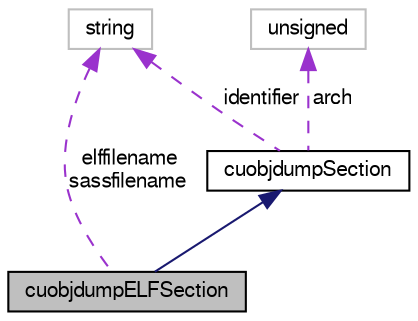 digraph "cuobjdumpELFSection"
{
  bgcolor="transparent";
  edge [fontname="FreeSans",fontsize="10",labelfontname="FreeSans",labelfontsize="10"];
  node [fontname="FreeSans",fontsize="10",shape=record];
  Node2 [label="cuobjdumpELFSection",height=0.2,width=0.4,color="black", fillcolor="grey75", style="filled", fontcolor="black"];
  Node3 -> Node2 [dir="back",color="midnightblue",fontsize="10",style="solid",fontname="FreeSans"];
  Node3 [label="cuobjdumpSection",height=0.2,width=0.4,color="black",URL="$classcuobjdumpSection.html"];
  Node4 -> Node3 [dir="back",color="darkorchid3",fontsize="10",style="dashed",label=" identifier" ,fontname="FreeSans"];
  Node4 [label="string",height=0.2,width=0.4,color="grey75"];
  Node5 -> Node3 [dir="back",color="darkorchid3",fontsize="10",style="dashed",label=" arch" ,fontname="FreeSans"];
  Node5 [label="unsigned",height=0.2,width=0.4,color="grey75"];
  Node4 -> Node2 [dir="back",color="darkorchid3",fontsize="10",style="dashed",label=" elffilename\nsassfilename" ,fontname="FreeSans"];
}
